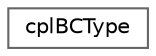 digraph "Graphical Class Hierarchy"
{
 // LATEX_PDF_SIZE
  bgcolor="transparent";
  edge [fontname=Helvetica,fontsize=10,labelfontname=Helvetica,labelfontsize=10];
  node [fontname=Helvetica,fontsize=10,shape=box,height=0.2,width=0.4];
  rankdir="LR";
  Node0 [id="Node000000",label="cplBCType",height=0.2,width=0.4,color="grey40", fillcolor="white", style="filled",URL="$classcpl_b_c_type.html",tooltip="For coupled 0D-3D problems."];
}

